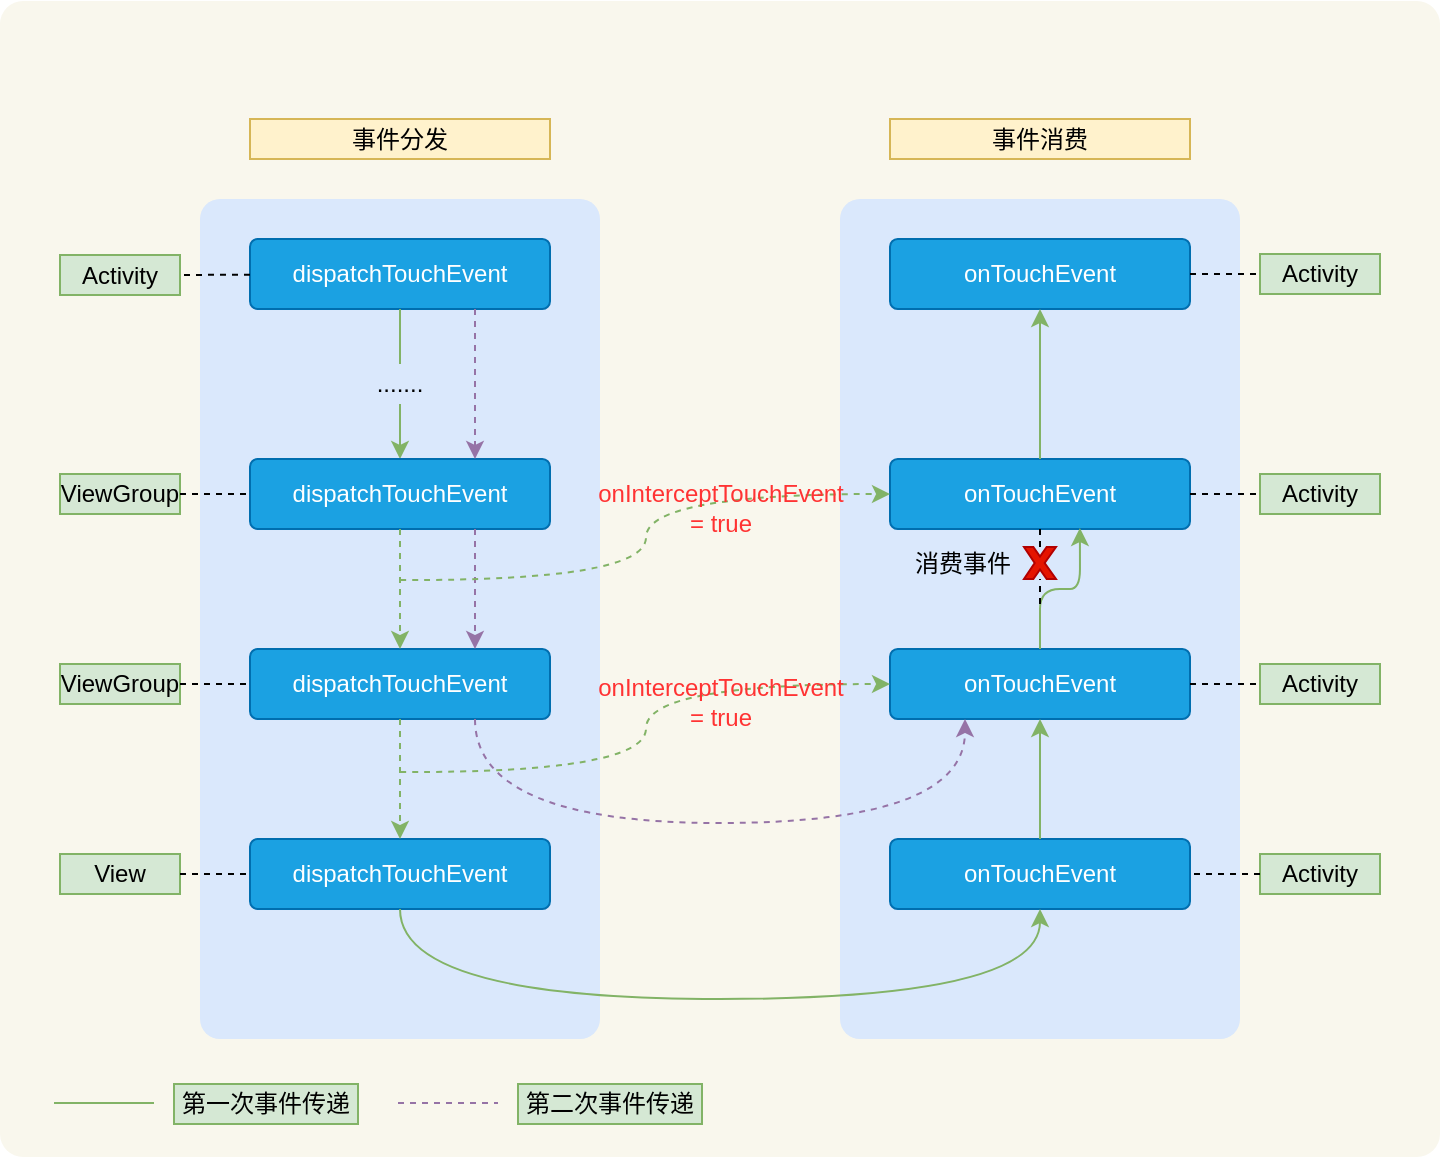 <mxfile version="10.7.7" type="device"><diagram id="uvBD4rJc0H6yjZbAes2C" name="Page-1"><mxGraphModel dx="1394" dy="864" grid="1" gridSize="4" guides="1" tooltips="1" connect="1" arrows="1" fold="1" page="1" pageScale="1" pageWidth="827" pageHeight="1169" math="0" shadow="0"><root><mxCell id="0"/><mxCell id="1" parent="0"/><mxCell id="oKkVMCRo0VHulBaUCr7j-61" value="" style="rounded=1;whiteSpace=wrap;html=1;arcSize=2;fillColor=#f9f7ed;strokeColor=none;" vertex="1" parent="1"><mxGeometry x="53" y="178.5" width="720" height="578" as="geometry"/></mxCell><mxCell id="oKkVMCRo0VHulBaUCr7j-59" value="" style="group;" vertex="1" connectable="0" parent="1"><mxGeometry x="83" y="237.5" width="660" height="460" as="geometry"/></mxCell><mxCell id="oKkVMCRo0VHulBaUCr7j-27" value="" style="group" vertex="1" connectable="0" parent="oKkVMCRo0VHulBaUCr7j-59"><mxGeometry width="270" height="460" as="geometry"/></mxCell><mxCell id="SgdQNcKgL3y_d1BD4INI-2" value="" style="rounded=1;whiteSpace=wrap;html=1;fillColor=#dae8fc;strokeColor=none;perimeter=ellipsePerimeter;gradientColor=none;rotation=0;perimeterSpacing=0;arcSize=5;" parent="oKkVMCRo0VHulBaUCr7j-27" vertex="1"><mxGeometry x="70" y="40" width="200" height="420" as="geometry"/></mxCell><mxCell id="SgdQNcKgL3y_d1BD4INI-3" value="dispatchTouchEvent" style="rounded=1;whiteSpace=wrap;html=1;fillColor=#1ba1e2;strokeColor=#006EAF;fontColor=#ffffff;arcSize=11;" parent="oKkVMCRo0VHulBaUCr7j-27" vertex="1"><mxGeometry x="95" y="60" width="150" height="35" as="geometry"/></mxCell><mxCell id="SgdQNcKgL3y_d1BD4INI-5" value="" style="endArrow=classic;html=1;exitX=0.5;exitY=1;exitDx=0;exitDy=0;fillColor=#d5e8d4;strokeColor=#82b366;" parent="oKkVMCRo0VHulBaUCr7j-27" source="SgdQNcKgL3y_d1BD4INI-3" target="SgdQNcKgL3y_d1BD4INI-6" edge="1"><mxGeometry width="50" height="50" relative="1" as="geometry"><mxPoint x="70" y="560" as="sourcePoint"/><mxPoint x="120" y="510" as="targetPoint"/></mxGeometry></mxCell><mxCell id="SgdQNcKgL3y_d1BD4INI-6" value="dispatchTouchEvent" style="rounded=1;whiteSpace=wrap;html=1;fillColor=#1ba1e2;strokeColor=#006EAF;fontColor=#ffffff;arcSize=11;" parent="oKkVMCRo0VHulBaUCr7j-27" vertex="1"><mxGeometry x="95" y="170" width="150" height="35" as="geometry"/></mxCell><mxCell id="SgdQNcKgL3y_d1BD4INI-8" value="......." style="rounded=0;whiteSpace=wrap;html=1;fillColor=#dae8fc;strokeColor=none;strokeWidth=1;" parent="oKkVMCRo0VHulBaUCr7j-27" vertex="1"><mxGeometry x="140" y="122.5" width="60" height="20" as="geometry"/></mxCell><mxCell id="oKkVMCRo0VHulBaUCr7j-2" value="dispatchTouchEvent" style="rounded=1;whiteSpace=wrap;html=1;fillColor=#1ba1e2;strokeColor=#006EAF;fontColor=#ffffff;arcSize=11;" vertex="1" parent="oKkVMCRo0VHulBaUCr7j-27"><mxGeometry x="95" y="265" width="150" height="35" as="geometry"/></mxCell><mxCell id="oKkVMCRo0VHulBaUCr7j-5" value="" style="endArrow=classic;html=1;exitX=0.5;exitY=1;exitDx=0;exitDy=0;entryX=0.5;entryY=0;entryDx=0;entryDy=0;fillColor=#d5e8d4;strokeColor=#82b366;dashed=1;" edge="1" parent="oKkVMCRo0VHulBaUCr7j-27" source="SgdQNcKgL3y_d1BD4INI-6" target="oKkVMCRo0VHulBaUCr7j-2"><mxGeometry width="50" height="50" relative="1" as="geometry"><mxPoint x="70" y="560" as="sourcePoint"/><mxPoint x="120" y="510" as="targetPoint"/></mxGeometry></mxCell><mxCell id="oKkVMCRo0VHulBaUCr7j-6" value="dispatchTouchEvent" style="rounded=1;whiteSpace=wrap;html=1;fillColor=#1ba1e2;strokeColor=#006EAF;fontColor=#ffffff;arcSize=11;" vertex="1" parent="oKkVMCRo0VHulBaUCr7j-27"><mxGeometry x="95" y="360" width="150" height="35" as="geometry"/></mxCell><mxCell id="oKkVMCRo0VHulBaUCr7j-7" value="" style="endArrow=classic;html=1;exitX=0.5;exitY=1;exitDx=0;exitDy=0;fillColor=#d5e8d4;strokeColor=#82b366;dashed=1;" edge="1" parent="oKkVMCRo0VHulBaUCr7j-27" source="oKkVMCRo0VHulBaUCr7j-2" target="oKkVMCRo0VHulBaUCr7j-6"><mxGeometry width="50" height="50" relative="1" as="geometry"><mxPoint x="70" y="530" as="sourcePoint"/><mxPoint x="120" y="480" as="targetPoint"/></mxGeometry></mxCell><mxCell id="oKkVMCRo0VHulBaUCr7j-8" value="Activity" style="text;html=1;strokeColor=#82b366;fillColor=#d5e8d4;align=center;verticalAlign=middle;whiteSpace=wrap;rounded=0;" vertex="1" parent="oKkVMCRo0VHulBaUCr7j-27"><mxGeometry y="68" width="60" height="20" as="geometry"/></mxCell><mxCell id="oKkVMCRo0VHulBaUCr7j-9" value="ViewGroup" style="text;html=1;strokeColor=#82b366;fillColor=#d5e8d4;align=center;verticalAlign=middle;whiteSpace=wrap;rounded=0;" vertex="1" parent="oKkVMCRo0VHulBaUCr7j-27"><mxGeometry y="177.5" width="60" height="20" as="geometry"/></mxCell><mxCell id="oKkVMCRo0VHulBaUCr7j-10" value="ViewGroup" style="text;html=1;strokeColor=#82b366;fillColor=#d5e8d4;align=center;verticalAlign=middle;whiteSpace=wrap;rounded=0;" vertex="1" parent="oKkVMCRo0VHulBaUCr7j-27"><mxGeometry y="272.5" width="60" height="20" as="geometry"/></mxCell><mxCell id="oKkVMCRo0VHulBaUCr7j-11" value="View" style="text;html=1;strokeColor=#82b366;fillColor=#d5e8d4;align=center;verticalAlign=middle;whiteSpace=wrap;rounded=0;" vertex="1" parent="oKkVMCRo0VHulBaUCr7j-27"><mxGeometry y="367.5" width="60" height="20" as="geometry"/></mxCell><mxCell id="oKkVMCRo0VHulBaUCr7j-13" value="事件分发" style="text;html=1;strokeColor=#d6b656;fillColor=#fff2cc;align=center;verticalAlign=middle;whiteSpace=wrap;rounded=0;" vertex="1" parent="oKkVMCRo0VHulBaUCr7j-27"><mxGeometry x="95" width="150" height="20" as="geometry"/></mxCell><mxCell id="oKkVMCRo0VHulBaUCr7j-14" value="" style="endArrow=none;dashed=1;html=1;fontColor=#FFFFFF;entryX=1;entryY=0.5;entryDx=0;entryDy=0;" edge="1" parent="oKkVMCRo0VHulBaUCr7j-27" source="SgdQNcKgL3y_d1BD4INI-3" target="oKkVMCRo0VHulBaUCr7j-8"><mxGeometry width="50" height="50" relative="1" as="geometry"><mxPoint y="610" as="sourcePoint"/><mxPoint x="70" y="83" as="targetPoint"/></mxGeometry></mxCell><mxCell id="oKkVMCRo0VHulBaUCr7j-15" value="" style="endArrow=none;dashed=1;html=1;fontColor=#FFFFFF;entryX=0;entryY=0.5;entryDx=0;entryDy=0;exitX=1;exitY=0.5;exitDx=0;exitDy=0;" edge="1" parent="oKkVMCRo0VHulBaUCr7j-27" source="oKkVMCRo0VHulBaUCr7j-9" target="SgdQNcKgL3y_d1BD4INI-6"><mxGeometry width="50" height="50" relative="1" as="geometry"><mxPoint y="610" as="sourcePoint"/><mxPoint x="50" y="560" as="targetPoint"/></mxGeometry></mxCell><mxCell id="oKkVMCRo0VHulBaUCr7j-16" value="" style="endArrow=none;dashed=1;html=1;fontColor=#FFFFFF;entryX=0;entryY=0.5;entryDx=0;entryDy=0;" edge="1" parent="oKkVMCRo0VHulBaUCr7j-27" source="oKkVMCRo0VHulBaUCr7j-10" target="oKkVMCRo0VHulBaUCr7j-2"><mxGeometry width="50" height="50" relative="1" as="geometry"><mxPoint y="610" as="sourcePoint"/><mxPoint x="50" y="560" as="targetPoint"/></mxGeometry></mxCell><mxCell id="oKkVMCRo0VHulBaUCr7j-17" value="" style="endArrow=none;dashed=1;html=1;fontColor=#FFFFFF;entryX=0;entryY=0.5;entryDx=0;entryDy=0;" edge="1" parent="oKkVMCRo0VHulBaUCr7j-27" source="oKkVMCRo0VHulBaUCr7j-11" target="oKkVMCRo0VHulBaUCr7j-6"><mxGeometry width="50" height="50" relative="1" as="geometry"><mxPoint y="610" as="sourcePoint"/><mxPoint x="50" y="560" as="targetPoint"/></mxGeometry></mxCell><mxCell id="oKkVMCRo0VHulBaUCr7j-80" value="" style="endArrow=classic;html=1;fontColor=#000000;exitX=0.75;exitY=1;exitDx=0;exitDy=0;entryX=0.75;entryY=0;entryDx=0;entryDy=0;dashed=1;fillColor=#e1d5e7;strokeColor=#9673a6;" edge="1" parent="oKkVMCRo0VHulBaUCr7j-27" source="SgdQNcKgL3y_d1BD4INI-3" target="SgdQNcKgL3y_d1BD4INI-6"><mxGeometry width="50" height="50" relative="1" as="geometry"><mxPoint x="-31" y="576.5" as="sourcePoint"/><mxPoint x="19" y="526.5" as="targetPoint"/></mxGeometry></mxCell><mxCell id="oKkVMCRo0VHulBaUCr7j-84" value="" style="endArrow=classic;html=1;fontColor=#000000;exitX=0.75;exitY=1;exitDx=0;exitDy=0;entryX=0.75;entryY=0;entryDx=0;entryDy=0;dashed=1;fillColor=#e1d5e7;strokeColor=#9673a6;" edge="1" parent="oKkVMCRo0VHulBaUCr7j-27" source="SgdQNcKgL3y_d1BD4INI-6" target="oKkVMCRo0VHulBaUCr7j-2"><mxGeometry width="50" height="50" relative="1" as="geometry"><mxPoint x="212" y="99.5" as="sourcePoint"/><mxPoint x="212" y="174.5" as="targetPoint"/></mxGeometry></mxCell><mxCell id="oKkVMCRo0VHulBaUCr7j-56" value="" style="group" vertex="1" connectable="0" parent="oKkVMCRo0VHulBaUCr7j-59"><mxGeometry x="390" width="270" height="460" as="geometry"/></mxCell><mxCell id="oKkVMCRo0VHulBaUCr7j-18" value="" style="rounded=1;whiteSpace=wrap;html=1;fillColor=#dae8fc;strokeColor=none;perimeter=ellipsePerimeter;gradientColor=none;rotation=0;perimeterSpacing=0;arcSize=5;" vertex="1" parent="oKkVMCRo0VHulBaUCr7j-56"><mxGeometry y="40" width="200" height="420" as="geometry"/></mxCell><mxCell id="oKkVMCRo0VHulBaUCr7j-19" value="事件消费" style="text;html=1;strokeColor=#d6b656;fillColor=#fff2cc;align=center;verticalAlign=middle;whiteSpace=wrap;rounded=0;" vertex="1" parent="oKkVMCRo0VHulBaUCr7j-56"><mxGeometry x="25" width="150" height="20" as="geometry"/></mxCell><mxCell id="oKkVMCRo0VHulBaUCr7j-20" value="onTouchEvent" style="rounded=1;whiteSpace=wrap;html=1;fillColor=#1ba1e2;strokeColor=#006EAF;fontColor=#ffffff;arcSize=11;" vertex="1" parent="oKkVMCRo0VHulBaUCr7j-56"><mxGeometry x="25" y="360" width="150" height="35" as="geometry"/></mxCell><mxCell id="oKkVMCRo0VHulBaUCr7j-21" value="onTouchEvent" style="rounded=1;whiteSpace=wrap;html=1;fillColor=#1ba1e2;strokeColor=#006EAF;fontColor=#ffffff;arcSize=11;" vertex="1" parent="oKkVMCRo0VHulBaUCr7j-56"><mxGeometry x="25" y="265" width="150" height="35" as="geometry"/></mxCell><mxCell id="oKkVMCRo0VHulBaUCr7j-22" value="onTouchEvent" style="rounded=1;whiteSpace=wrap;html=1;fillColor=#1ba1e2;strokeColor=#006EAF;fontColor=#ffffff;arcSize=11;" vertex="1" parent="oKkVMCRo0VHulBaUCr7j-56"><mxGeometry x="25" y="170" width="150" height="35" as="geometry"/></mxCell><mxCell id="oKkVMCRo0VHulBaUCr7j-23" value="onTouchEvent" style="rounded=1;whiteSpace=wrap;html=1;fillColor=#1ba1e2;strokeColor=#006EAF;fontColor=#ffffff;arcSize=11;" vertex="1" parent="oKkVMCRo0VHulBaUCr7j-56"><mxGeometry x="25" y="60" width="150" height="35" as="geometry"/></mxCell><mxCell id="oKkVMCRo0VHulBaUCr7j-24" value="" style="endArrow=classic;html=1;fontColor=#FFFFFF;exitX=0.5;exitY=0;exitDx=0;exitDy=0;entryX=0.5;entryY=1;entryDx=0;entryDy=0;fillColor=#d5e8d4;strokeColor=#82b366;" edge="1" parent="oKkVMCRo0VHulBaUCr7j-56" source="oKkVMCRo0VHulBaUCr7j-20" target="oKkVMCRo0VHulBaUCr7j-21"><mxGeometry width="50" height="50" relative="1" as="geometry"><mxPoint x="-360" y="610" as="sourcePoint"/><mxPoint x="-310" y="560" as="targetPoint"/></mxGeometry></mxCell><mxCell id="oKkVMCRo0VHulBaUCr7j-25" value="" style="endArrow=classic;html=1;fontColor=#FFFFFF;exitX=0.5;exitY=0;exitDx=0;exitDy=0;entryX=0.633;entryY=0.986;entryDx=0;entryDy=0;entryPerimeter=0;edgeStyle=orthogonalEdgeStyle;fillColor=#d5e8d4;strokeColor=#82b366;" edge="1" parent="oKkVMCRo0VHulBaUCr7j-56" source="oKkVMCRo0VHulBaUCr7j-21" target="oKkVMCRo0VHulBaUCr7j-22"><mxGeometry width="50" height="50" relative="1" as="geometry"><mxPoint x="-360" y="610" as="sourcePoint"/><mxPoint x="107" y="238.5" as="targetPoint"/></mxGeometry></mxCell><mxCell id="oKkVMCRo0VHulBaUCr7j-26" value="" style="endArrow=classic;html=1;fontColor=#FFFFFF;exitX=0.5;exitY=0;exitDx=0;exitDy=0;fillColor=#d5e8d4;strokeColor=#82b366;" edge="1" parent="oKkVMCRo0VHulBaUCr7j-56" source="oKkVMCRo0VHulBaUCr7j-22" target="oKkVMCRo0VHulBaUCr7j-23"><mxGeometry width="50" height="50" relative="1" as="geometry"><mxPoint x="-360" y="610" as="sourcePoint"/><mxPoint x="-310" y="560" as="targetPoint"/></mxGeometry></mxCell><mxCell id="oKkVMCRo0VHulBaUCr7j-47" value="Activity" style="text;html=1;strokeColor=#82b366;fillColor=#d5e8d4;align=center;verticalAlign=middle;whiteSpace=wrap;rounded=0;" vertex="1" parent="oKkVMCRo0VHulBaUCr7j-56"><mxGeometry x="210" y="67.5" width="60" height="20" as="geometry"/></mxCell><mxCell id="oKkVMCRo0VHulBaUCr7j-48" value="Activity" style="text;html=1;strokeColor=#82b366;fillColor=#d5e8d4;align=center;verticalAlign=middle;whiteSpace=wrap;rounded=0;" vertex="1" parent="oKkVMCRo0VHulBaUCr7j-56"><mxGeometry x="210" y="367.5" width="60" height="20" as="geometry"/></mxCell><mxCell id="oKkVMCRo0VHulBaUCr7j-49" value="Activity" style="text;html=1;strokeColor=#82b366;fillColor=#d5e8d4;align=center;verticalAlign=middle;whiteSpace=wrap;rounded=0;" vertex="1" parent="oKkVMCRo0VHulBaUCr7j-56"><mxGeometry x="210" y="272.5" width="60" height="20" as="geometry"/></mxCell><mxCell id="oKkVMCRo0VHulBaUCr7j-50" value="Activity" style="text;html=1;strokeColor=#82b366;fillColor=#d5e8d4;align=center;verticalAlign=middle;whiteSpace=wrap;rounded=0;" vertex="1" parent="oKkVMCRo0VHulBaUCr7j-56"><mxGeometry x="210" y="177.5" width="60" height="20" as="geometry"/></mxCell><mxCell id="oKkVMCRo0VHulBaUCr7j-52" value="" style="endArrow=none;dashed=1;html=1;fontColor=#FFFFFF;entryX=1;entryY=0.5;entryDx=0;entryDy=0;" edge="1" parent="oKkVMCRo0VHulBaUCr7j-56" source="oKkVMCRo0VHulBaUCr7j-48" target="oKkVMCRo0VHulBaUCr7j-20"><mxGeometry width="50" height="50" relative="1" as="geometry"><mxPoint x="-360" y="610" as="sourcePoint"/><mxPoint x="-310" y="560" as="targetPoint"/></mxGeometry></mxCell><mxCell id="oKkVMCRo0VHulBaUCr7j-53" value="" style="endArrow=none;dashed=1;html=1;fontColor=#FFFFFF;exitX=1;exitY=0.5;exitDx=0;exitDy=0;" edge="1" parent="oKkVMCRo0VHulBaUCr7j-56" source="oKkVMCRo0VHulBaUCr7j-21" target="oKkVMCRo0VHulBaUCr7j-49"><mxGeometry width="50" height="50" relative="1" as="geometry"><mxPoint x="-360" y="610" as="sourcePoint"/><mxPoint x="-310" y="560" as="targetPoint"/></mxGeometry></mxCell><mxCell id="oKkVMCRo0VHulBaUCr7j-54" value="" style="endArrow=none;dashed=1;html=1;fontColor=#FFFFFF;exitX=1;exitY=0.5;exitDx=0;exitDy=0;" edge="1" parent="oKkVMCRo0VHulBaUCr7j-56" source="oKkVMCRo0VHulBaUCr7j-22" target="oKkVMCRo0VHulBaUCr7j-50"><mxGeometry width="50" height="50" relative="1" as="geometry"><mxPoint x="-360" y="610" as="sourcePoint"/><mxPoint x="-310" y="560" as="targetPoint"/></mxGeometry></mxCell><mxCell id="oKkVMCRo0VHulBaUCr7j-55" value="" style="endArrow=none;dashed=1;html=1;fontColor=#FFFFFF;exitX=1;exitY=0.5;exitDx=0;exitDy=0;" edge="1" parent="oKkVMCRo0VHulBaUCr7j-56" source="oKkVMCRo0VHulBaUCr7j-23" target="oKkVMCRo0VHulBaUCr7j-47"><mxGeometry width="50" height="50" relative="1" as="geometry"><mxPoint x="-360" y="610" as="sourcePoint"/><mxPoint x="-310" y="560" as="targetPoint"/></mxGeometry></mxCell><mxCell id="oKkVMCRo0VHulBaUCr7j-71" value="消费事件" style="text;html=1;strokeColor=none;fillColor=none;align=center;verticalAlign=middle;whiteSpace=wrap;rounded=0;fontColor=#000000;" vertex="1" parent="oKkVMCRo0VHulBaUCr7j-56"><mxGeometry x="36" y="212" width="51" height="20" as="geometry"/></mxCell><mxCell id="oKkVMCRo0VHulBaUCr7j-58" value="" style="endArrow=classic;html=1;fontColor=#FFFFFF;exitX=0.5;exitY=1;exitDx=0;exitDy=0;edgeStyle=orthogonalEdgeStyle;curved=1;entryX=0.5;entryY=1;entryDx=0;entryDy=0;fillColor=#d5e8d4;strokeColor=#82b366;" edge="1" parent="oKkVMCRo0VHulBaUCr7j-59" source="oKkVMCRo0VHulBaUCr7j-6" target="oKkVMCRo0VHulBaUCr7j-20"><mxGeometry width="50" height="50" relative="1" as="geometry"><mxPoint x="-30" y="610" as="sourcePoint"/><mxPoint x="20" y="560" as="targetPoint"/><Array as="points"><mxPoint x="170" y="440"/><mxPoint x="490" y="440"/></Array></mxGeometry></mxCell><mxCell id="oKkVMCRo0VHulBaUCr7j-129" value="" style="endArrow=classic;html=1;dashed=1;fontColor=#000000;entryX=0;entryY=0.5;entryDx=0;entryDy=0;edgeStyle=orthogonalEdgeStyle;curved=1;fillColor=#d5e8d4;strokeColor=#82b366;" edge="1" parent="oKkVMCRo0VHulBaUCr7j-59" target="oKkVMCRo0VHulBaUCr7j-21"><mxGeometry width="50" height="50" relative="1" as="geometry"><mxPoint x="170" y="326.5" as="sourcePoint"/><mxPoint x="19" y="526.5" as="targetPoint"/></mxGeometry></mxCell><mxCell id="oKkVMCRo0VHulBaUCr7j-130" value="onInterceptTouchEvent &lt;br&gt;= true" style="text;html=1;resizable=0;points=[];align=center;verticalAlign=middle;labelBackgroundColor=none;fontColor=#FF3333;" vertex="1" connectable="0" parent="oKkVMCRo0VHulBaUCr7j-129"><mxGeometry x="-0.082" relative="1" as="geometry"><mxPoint x="37" y="-26" as="offset"/></mxGeometry></mxCell><mxCell id="oKkVMCRo0VHulBaUCr7j-133" value="" style="endArrow=classic;html=1;dashed=1;fontColor=#FF3333;entryX=0;entryY=0.5;entryDx=0;entryDy=0;edgeStyle=orthogonalEdgeStyle;curved=1;fillColor=#d5e8d4;strokeColor=#82b366;" edge="1" parent="oKkVMCRo0VHulBaUCr7j-59" target="oKkVMCRo0VHulBaUCr7j-22"><mxGeometry width="50" height="50" relative="1" as="geometry"><mxPoint x="170" y="230.5" as="sourcePoint"/><mxPoint x="19" y="526.5" as="targetPoint"/></mxGeometry></mxCell><mxCell id="oKkVMCRo0VHulBaUCr7j-134" value="onInterceptTouchEvent &lt;br&gt;= true" style="text;html=1;resizable=0;points=[];align=center;verticalAlign=middle;labelBackgroundColor=none;fontColor=#FF3333;" vertex="1" connectable="0" parent="oKkVMCRo0VHulBaUCr7j-59"><mxGeometry x="330" y="194.5" as="geometry"><mxPoint as="offset"/></mxGeometry></mxCell><mxCell id="oKkVMCRo0VHulBaUCr7j-127" value="" style="endArrow=classic;html=1;fontColor=#000000;exitX=0.75;exitY=1;exitDx=0;exitDy=0;entryX=0.25;entryY=1;entryDx=0;entryDy=0;dashed=1;edgeStyle=orthogonalEdgeStyle;curved=1;fillColor=#e1d5e7;strokeColor=#9673a6;" edge="1" parent="oKkVMCRo0VHulBaUCr7j-59" source="oKkVMCRo0VHulBaUCr7j-2" target="oKkVMCRo0VHulBaUCr7j-21"><mxGeometry width="50" height="50" relative="1" as="geometry"><mxPoint x="212" y="209.5" as="sourcePoint"/><mxPoint x="212" y="269.5" as="targetPoint"/><Array as="points"><mxPoint x="208" y="352"/><mxPoint x="453" y="352"/></Array></mxGeometry></mxCell><mxCell id="oKkVMCRo0VHulBaUCr7j-67" value="" style="endArrow=none;dashed=1;html=1;fontColor=#FFFFFF;" edge="1" parent="1" source="oKkVMCRo0VHulBaUCr7j-68" target="oKkVMCRo0VHulBaUCr7j-22"><mxGeometry width="50" height="50" relative="1" as="geometry"><mxPoint x="573" y="480" as="sourcePoint"/><mxPoint x="102" y="764" as="targetPoint"/></mxGeometry></mxCell><mxCell id="oKkVMCRo0VHulBaUCr7j-68" value="" style="verticalLabelPosition=bottom;verticalAlign=top;html=1;shape=mxgraph.basic.x;fontColor=#ffffff;fillColor=#e51400;strokeColor=#B20000;" vertex="1" parent="1"><mxGeometry x="565" y="451.5" width="16" height="16" as="geometry"/></mxCell><mxCell id="oKkVMCRo0VHulBaUCr7j-70" value="" style="endArrow=none;dashed=1;html=1;fontColor=#FFFFFF;" edge="1" parent="1" target="oKkVMCRo0VHulBaUCr7j-68"><mxGeometry width="50" height="50" relative="1" as="geometry"><mxPoint x="573" y="480" as="sourcePoint"/><mxPoint x="573" y="442.5" as="targetPoint"/></mxGeometry></mxCell><mxCell id="oKkVMCRo0VHulBaUCr7j-72" value="" style="endArrow=none;html=1;fontColor=#000000;fillColor=#d5e8d4;strokeColor=#82b366;" edge="1" parent="1"><mxGeometry width="50" height="50" relative="1" as="geometry"><mxPoint x="80" y="729.5" as="sourcePoint"/><mxPoint x="130" y="729.5" as="targetPoint"/></mxGeometry></mxCell><mxCell id="oKkVMCRo0VHulBaUCr7j-74" value="第一次事件传递" style="text;html=1;strokeColor=#82b366;fillColor=#d5e8d4;align=center;verticalAlign=middle;whiteSpace=wrap;rounded=0;" vertex="1" parent="1"><mxGeometry x="140" y="720" width="92" height="20" as="geometry"/></mxCell><mxCell id="oKkVMCRo0VHulBaUCr7j-75" value="" style="endArrow=none;dashed=1;html=1;fontColor=#000000;fillColor=#e1d5e7;strokeColor=#9673a6;" edge="1" parent="1"><mxGeometry width="50" height="50" relative="1" as="geometry"><mxPoint x="252" y="729.5" as="sourcePoint"/><mxPoint x="302" y="729.5" as="targetPoint"/></mxGeometry></mxCell><mxCell id="oKkVMCRo0VHulBaUCr7j-76" value="第二次事件传递" style="text;html=1;strokeColor=#82b366;fillColor=#d5e8d4;align=center;verticalAlign=middle;whiteSpace=wrap;rounded=0;" vertex="1" parent="1"><mxGeometry x="312" y="720" width="92" height="20" as="geometry"/></mxCell></root></mxGraphModel></diagram></mxfile>